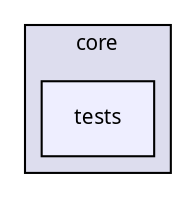 digraph "tests" {
  compound=true
  node [ fontsize="10", fontname="FreeSans.ttf"];
  edge [ labelfontsize="10", labelfontname="FreeSans.ttf"];
  subgraph clusterdir_6d4da112a1331882b0b6514a341190a0 {
    graph [ bgcolor="#ddddee", pencolor="black", label="core" fontname="FreeSans.ttf", fontsize="10", URL="dir_6d4da112a1331882b0b6514a341190a0.html"]
  dir_c6f9aeacb765a7d7552e64c027b72504 [shape=box, label="tests", style="filled", fillcolor="#eeeeff", pencolor="black", URL="dir_c6f9aeacb765a7d7552e64c027b72504.html"];
  }
}
